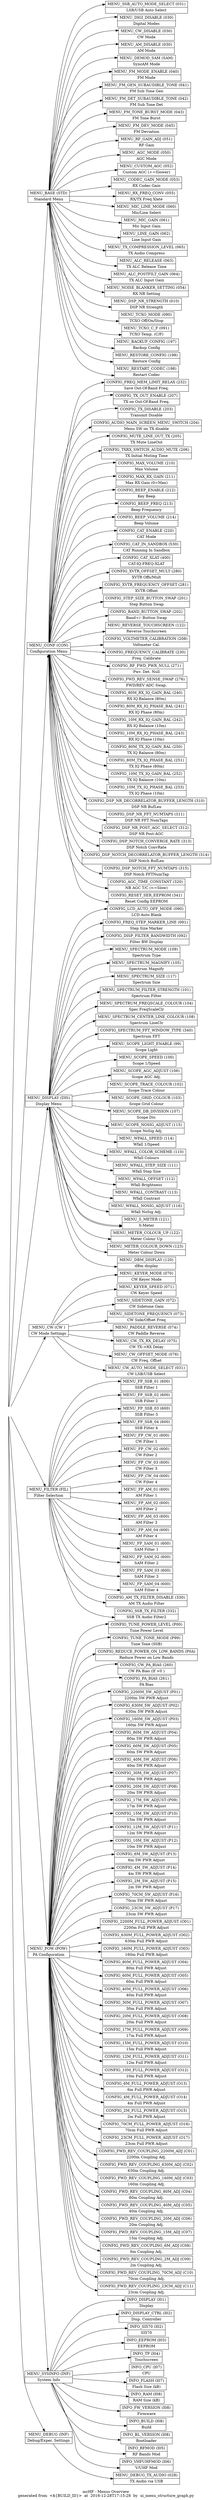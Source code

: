 
    #  
    #  WARNING: generated data!  DO NOT EDIT MANUALLY ! ! !
    #  
    #  generated from  <${BUILD_ID}>  at  2016-12-28T17:15:28  by  ui_menu_structure_graph.py
    #  
    #  mcHF SDR TRX - Menu Structure Diagram in DOT-language
    #  
    #  (see <http://www.graphviz.org/content/dot-language> )
    #  
    digraph mcHF_menus {
       
        graph [ fontsize = 14,
                label = "\nmcHF - Menus Overview\ngenerated from  <${BUILD_ID}>  at  2016-12-28T17:15:28  by  ui_menu_structure_graph.py",
              ];
       
        rankdir=LR
        nodesep=.05
       
    

    #  -  -  -  -


    "MENU_TOP" [
        shape = none
        image = "mcHF-logo.png"
        label = ""
        ];


        "MENU_BASE" [
             label = "MENU_BASE (STD) | Standard Menu"
             shape = record
             ];
        
        "MENU_CONF" [
             label = "MENU_CONF (CON) | Configuration Menu"
             shape = record
             ];
        
        "MENU_DISPLAY" [
             label = "MENU_DISPLAY (DIS) | Display Menu"
             shape = record
             ];
        
        "MENU_CW" [
             label = "MENU_CW (CW ) | CW Mode Settings"
             shape = record
             ];
        
        "MENU_FILTER" [
             label = "MENU_FILTER (FIL) | Filter Selection"
             shape = record
             ];
        
        "MENU_POW" [
             label = "MENU_POW (POW) | PA Configuration"
             shape = record
             ];
        
        "MENU_SYSINFO" [
             label = "MENU_SYSINFO (INF) | System Info"
             shape = record
             ];
        
        "MENU_DEBUG" [
             label = "MENU_DEBUG (INF) | Debug/Exper. Settings"
             shape = record
             ];
        
        "MENU_SSB_AUTO_MODE_SELECT" [
             label = "MENU_SSB_AUTO_MODE_SELECT (031) | LSB/USB Auto Select"
             shape = record
             ];
        
        "MENU_DIGI_DISABLE" [
             label = "MENU_DIGI_DISABLE (030) | Digital Modes"
             shape = record
             ];
        
        "MENU_CW_DISABLE" [
             label = "MENU_CW_DISABLE (030) | CW Mode"
             shape = record
             ];
        
        "MENU_AM_DISABLE" [
             label = "MENU_AM_DISABLE (030) | AM Mode"
             shape = record
             ];
        
        "MENU_DEMOD_SAM" [
             label = "MENU_DEMOD_SAM (SAM) | SyncAM Mode"
             shape = record
             ];
        
        "MENU_FM_MODE_ENABLE" [
             label = "MENU_FM_MODE_ENABLE (040) | FM Mode"
             shape = record
             ];
        
        "MENU_FM_GEN_SUBAUDIBLE_TONE" [
             label = "MENU_FM_GEN_SUBAUDIBLE_TONE (041) | FM Sub Tone Gen"
             shape = record
             ];
        
        "MENU_FM_DET_SUBAUDIBLE_TONE" [
             label = "MENU_FM_DET_SUBAUDIBLE_TONE (042) | FM Sub Tone Det"
             shape = record
             ];
        
        "MENU_FM_TONE_BURST_MODE" [
             label = "MENU_FM_TONE_BURST_MODE (043) | FM Tone Burst"
             shape = record
             ];
        
        "MENU_FM_DEV_MODE" [
             label = "MENU_FM_DEV_MODE (045) | FM Deviation"
             shape = record
             ];
        
        "MENU_RF_GAIN_ADJ" [
             label = "MENU_RF_GAIN_ADJ (051) | RF Gain"
             shape = record
             ];
        
        "MENU_AGC_MODE" [
             label = "MENU_AGC_MODE (050) | AGC Mode"
             shape = record
             ];
        
        "MENU_CUSTOM_AGC" [
             label = "MENU_CUSTOM_AGC (052) | Custom AGC (+=Slower)"
             shape = record
             ];
        
        "MENU_CODEC_GAIN_MODE" [
             label = "MENU_CODEC_GAIN_MODE (053) | RX Codec Gain"
             shape = record
             ];
        
        "MENU_RX_FREQ_CONV" [
             label = "MENU_RX_FREQ_CONV (055) | RX/TX Freq Xlate"
             shape = record
             ];
        
        "MENU_MIC_LINE_MODE" [
             label = "MENU_MIC_LINE_MODE (060) | Mic/Line Select"
             shape = record
             ];
        
        "MENU_MIC_GAIN" [
             label = "MENU_MIC_GAIN (061) | Mic Input Gain"
             shape = record
             ];
        
        "MENU_LINE_GAIN" [
             label = "MENU_LINE_GAIN (062) | Line Input Gain"
             shape = record
             ];
        
        "MENU_TX_COMPRESSION_LEVEL" [
             label = "MENU_TX_COMPRESSION_LEVEL (065) | TX Audio Compress"
             shape = record
             ];
        
        "MENU_ALC_RELEASE" [
             label = "MENU_ALC_RELEASE (063) | TX ALC Release Time"
             shape = record
             ];
        
        "MENU_ALC_POSTFILT_GAIN" [
             label = "MENU_ALC_POSTFILT_GAIN (064) | TX ALC Input Gain"
             shape = record
             ];
        
        "MENU_NOISE_BLANKER_SETTING" [
             label = "MENU_NOISE_BLANKER_SETTING (054) | RX NB Setting"
             shape = record
             ];
        
        "MENU_DSP_NR_STRENGTH" [
             label = "MENU_DSP_NR_STRENGTH (010) | DSP NR Strength"
             shape = record
             ];
        
        "MENU_TCXO_MODE" [
             label = "MENU_TCXO_MODE (090) | TCXO Off/On/Stop"
             shape = record
             ];
        
        "MENU_TCXO_C_F" [
             label = "MENU_TCXO_C_F (091) | TCXO Temp. (C/F)"
             shape = record
             ];
        
        "MENU_BACKUP_CONFIG" [
             label = "MENU_BACKUP_CONFIG (197) | Backup Config"
             shape = record
             ];
        
        "MENU_RESTORE_CONFIG" [
             label = "MENU_RESTORE_CONFIG (198) | Restore Config"
             shape = record
             ];
        
        "MENU_RESTART_CODEC" [
             label = "MENU_RESTART_CODEC (198) | Restart Codec"
             shape = record
             ];
        
        "CONFIG_LCD_AUTO_OFF_MODE" [
             label = "CONFIG_LCD_AUTO_OFF_MODE (090) | LCD Auto Blank"
             shape = record
             ];
        
        "CONFIG_FREQ_STEP_MARKER_LINE" [
             label = "CONFIG_FREQ_STEP_MARKER_LINE (091) | Step Size Marker"
             shape = record
             ];
        
        "CONFIG_DISP_FILTER_BANDWIDTH" [
             label = "CONFIG_DISP_FILTER_BANDWIDTH (092) | Filter BW Display"
             shape = record
             ];
        
        "MENU_SPECTRUM_MODE" [
             label = "MENU_SPECTRUM_MODE (109) | Spectrum Type"
             shape = record
             ];
        
        "MENU_SPECTRUM_MAGNIFY" [
             label = "MENU_SPECTRUM_MAGNIFY (105) | Spectrum Magnify"
             shape = record
             ];
        
        "MENU_SPECTRUM_SIZE" [
             label = "MENU_SPECTRUM_SIZE (117) | Spectrum Size"
             shape = record
             ];
        
        "MENU_SPECTRUM_FILTER_STRENGTH" [
             label = "MENU_SPECTRUM_FILTER_STRENGTH (101) | Spectrum Filter"
             shape = record
             ];
        
        "MENU_SPECTRUM_FREQSCALE_COLOUR" [
             label = "MENU_SPECTRUM_FREQSCALE_COLOUR (104) | Spec FreqScaleClr"
             shape = record
             ];
        
        "MENU_SPECTRUM_CENTER_LINE_COLOUR" [
             label = "MENU_SPECTRUM_CENTER_LINE_COLOUR (108) | Spectrum LineClr"
             shape = record
             ];
        
        "CONFIG_SPECTRUM_FFT_WINDOW_TYPE" [
             label = "CONFIG_SPECTRUM_FFT_WINDOW_TYPE (340) | Spectrum FFT"
             shape = record
             ];
        
        "MENU_SCOPE_LIGHT_ENABLE" [
             label = "MENU_SCOPE_LIGHT_ENABLE (99) | Scope Light"
             shape = record
             ];
        
        "MENU_SCOPE_SPEED" [
             label = "MENU_SCOPE_SPEED (100) | Scope 1/Speed"
             shape = record
             ];
        
        "MENU_SCOPE_AGC_ADJUST" [
             label = "MENU_SCOPE_AGC_ADJUST (106) | Scope AGC Adj."
             shape = record
             ];
        
        "MENU_SCOPE_TRACE_COLOUR" [
             label = "MENU_SCOPE_TRACE_COLOUR (102) | Scope Trace Colour"
             shape = record
             ];
        
        "MENU_SCOPE_GRID_COLOUR" [
             label = "MENU_SCOPE_GRID_COLOUR (103) | Scope Grid Colour"
             shape = record
             ];
        
        "MENU_SCOPE_DB_DIVISION" [
             label = "MENU_SCOPE_DB_DIVISION (107) | Scope Div."
             shape = record
             ];
        
        "MENU_SCOPE_NOSIG_ADJUST" [
             label = "MENU_SCOPE_NOSIG_ADJUST (115) | Scope NoSig Adj."
             shape = record
             ];
        
        "MENU_WFALL_SPEED" [
             label = "MENU_WFALL_SPEED (114) | Wfall 1/Speed"
             shape = record
             ];
        
        "MENU_WFALL_COLOR_SCHEME" [
             label = "MENU_WFALL_COLOR_SCHEME (110) | Wfall Colours"
             shape = record
             ];
        
        "MENU_WFALL_STEP_SIZE" [
             label = "MENU_WFALL_STEP_SIZE (111) | Wfall Step Size"
             shape = record
             ];
        
        "MENU_WFALL_OFFSET" [
             label = "MENU_WFALL_OFFSET (112) | Wfall Brightness"
             shape = record
             ];
        
        "MENU_WFALL_CONTRAST" [
             label = "MENU_WFALL_CONTRAST (113) | Wfall Contrast"
             shape = record
             ];
        
        "MENU_WFALL_NOSIG_ADJUST" [
             label = "MENU_WFALL_NOSIG_ADJUST (116) | Wfall NoSig Adj."
             shape = record
             ];
        
        "MENU_S_METER" [
             label = "MENU_S_METER (121) | S-Meter"
             shape = record
             ];
        
        "MENU_METER_COLOUR_UP" [
             label = "MENU_METER_COLOUR_UP (122) | Meter Colour Up"
             shape = record
             ];
        
        "MENU_METER_COLOUR_DOWN" [
             label = "MENU_METER_COLOUR_DOWN (123) | Meter Colour Down"
             shape = record
             ];
        
        "MENU_DBM_DISPLAY" [
             label = "MENU_DBM_DISPLAY (120) | dBm display"
             shape = record
             ];
        
        "MENU_S_METER" [
             label = "MENU_S_METER (121) | S-Meter"
             shape = record
             ];
        
        "MENU_KEYER_MODE" [
             label = "MENU_KEYER_MODE (070) | CW Keyer Mode"
             shape = record
             ];
        
        "MENU_KEYER_SPEED" [
             label = "MENU_KEYER_SPEED (071) | CW Keyer Speed"
             shape = record
             ];
        
        "MENU_SIDETONE_GAIN" [
             label = "MENU_SIDETONE_GAIN (072) | CW Sidetone Gain"
             shape = record
             ];
        
        "MENU_SIDETONE_FREQUENCY" [
             label = "MENU_SIDETONE_FREQUENCY (073) | CW Side/Offset Freq"
             shape = record
             ];
        
        "MENU_PADDLE_REVERSE" [
             label = "MENU_PADDLE_REVERSE (074) | CW Paddle Reverse"
             shape = record
             ];
        
        "MENU_CW_TX_RX_DELAY" [
             label = "MENU_CW_TX_RX_DELAY (075) | CW TX-\>RX Delay"
             shape = record
             ];
        
        "MENU_CW_OFFSET_MODE" [
             label = "MENU_CW_OFFSET_MODE (076) | CW Freq. Offset"
             shape = record
             ];
        
        "MENU_CW_AUTO_MODE_SELECT" [
             label = "MENU_CW_AUTO_MODE_SELECT (031) | CW LSB/USB Select"
             shape = record
             ];
        
        "CONFIG_FREQ_MEM_LIMIT_RELAX" [
             label = "CONFIG_FREQ_MEM_LIMIT_RELAX (232) | Save Out-Of-Band Freq."
             shape = record
             ];
        
        "CONFIG_TX_OUT_ENABLE" [
             label = "CONFIG_TX_OUT_ENABLE (207) | TX on Out-Of-Band Freq."
             shape = record
             ];
        
        "CONFIG_TX_DISABLE" [
             label = "CONFIG_TX_DISABLE (203) | Transmit Disable"
             shape = record
             ];
        
        "CONFIG_AUDIO_MAIN_SCREEN_MENU_SWITCH" [
             label = "CONFIG_AUDIO_MAIN_SCREEN_MENU_SWITCH (204) | Menu SW on TX disable"
             shape = record
             ];
        
        "CONFIG_MUTE_LINE_OUT_TX" [
             label = "CONFIG_MUTE_LINE_OUT_TX (205) | TX Mute LineOut"
             shape = record
             ];
        
        "CONFIG_TXRX_SWITCH_AUDIO_MUTE" [
             label = "CONFIG_TXRX_SWITCH_AUDIO_MUTE (206) | TX Initial Muting Time"
             shape = record
             ];
        
        "CONFIG_MAX_VOLUME" [
             label = "CONFIG_MAX_VOLUME (210) | Max Volume"
             shape = record
             ];
        
        "CONFIG_MAX_RX_GAIN" [
             label = "CONFIG_MAX_RX_GAIN (211) | Max RX Gain (0=Max)"
             shape = record
             ];
        
        "CONFIG_BEEP_ENABLE" [
             label = "CONFIG_BEEP_ENABLE (212) | Key Beep"
             shape = record
             ];
        
        "CONFIG_BEEP_FREQ" [
             label = "CONFIG_BEEP_FREQ (213) | Beep Frequency"
             shape = record
             ];
        
        "CONFIG_BEEP_VOLUME" [
             label = "CONFIG_BEEP_VOLUME (214) | Beep Volume"
             shape = record
             ];
        
        "CONFIG_CAT_ENABLE" [
             label = "CONFIG_CAT_ENABLE (220) | CAT Mode"
             shape = record
             ];
        
        "CONFIG_CAT_IN_SANDBOX" [
             label = "CONFIG_CAT_IN_SANDBOX (530) | CAT Running In Sandbox"
             shape = record
             ];
        
        "CONFIG_CAT_XLAT" [
             label = "CONFIG_CAT_XLAT (400) | CAT-IQ-FREQ-XLAT"
             shape = record
             ];
        
        "CONFIG_XVTR_OFFSET_MULT" [
             label = "CONFIG_XVTR_OFFSET_MULT (280) | XVTR Offs/Mult"
             shape = record
             ];
        
        "CONFIG_XVTR_FREQUENCY_OFFSET" [
             label = "CONFIG_XVTR_FREQUENCY_OFFSET (281) | XVTR Offset"
             shape = record
             ];
        
        "CONFIG_STEP_SIZE_BUTTON_SWAP" [
             label = "CONFIG_STEP_SIZE_BUTTON_SWAP (201) | Step Button Swap"
             shape = record
             ];
        
        "CONFIG_BAND_BUTTON_SWAP" [
             label = "CONFIG_BAND_BUTTON_SWAP (202) | Band+/- Button Swap"
             shape = record
             ];
        
        "MENU_REVERSE_TOUCHSCREEN" [
             label = "MENU_REVERSE_TOUCHSCREEN (122) | Reverse Touchscreen"
             shape = record
             ];
        
        "CONFIG_VOLTMETER_CALIBRATION" [
             label = "CONFIG_VOLTMETER_CALIBRATION (208) | Voltmeter Cal."
             shape = record
             ];
        
        "CONFIG_FREQUENCY_CALIBRATE" [
             label = "CONFIG_FREQUENCY_CALIBRATE (230) | Freq. Calibrate"
             shape = record
             ];
        
        "CONFIG_RF_FWD_PWR_NULL" [
             label = "CONFIG_RF_FWD_PWR_NULL (271) | Pwr. Det. Null"
             shape = record
             ];
        
        "CONFIG_FWD_REV_SENSE_SWAP" [
             label = "CONFIG_FWD_REV_SENSE_SWAP (276) | FWD/REV ADC Swap."
             shape = record
             ];
        
        "CONFIG_80M_RX_IQ_GAIN_BAL" [
             label = "CONFIG_80M_RX_IQ_GAIN_BAL (240) | RX IQ Balance (80m)"
             shape = record
             ];
        
        "CONFIG_80M_RX_IQ_PHASE_BAL" [
             label = "CONFIG_80M_RX_IQ_PHASE_BAL (241) | RX IQ Phase   (80m)"
             shape = record
             ];
        
        "CONFIG_10M_RX_IQ_GAIN_BAL" [
             label = "CONFIG_10M_RX_IQ_GAIN_BAL (242) | RX IQ Balance (10m)"
             shape = record
             ];
        
        "CONFIG_10M_RX_IQ_PHASE_BAL" [
             label = "CONFIG_10M_RX_IQ_PHASE_BAL (243) | RX IQ Phase   (10m)"
             shape = record
             ];
        
        "CONFIG_80M_TX_IQ_GAIN_BAL" [
             label = "CONFIG_80M_TX_IQ_GAIN_BAL (250) | TX IQ Balance (80m)"
             shape = record
             ];
        
        "CONFIG_80M_TX_IQ_PHASE_BAL" [
             label = "CONFIG_80M_TX_IQ_PHASE_BAL (251) | TX IQ Phase   (80m)"
             shape = record
             ];
        
        "CONFIG_10M_TX_IQ_GAIN_BAL" [
             label = "CONFIG_10M_TX_IQ_GAIN_BAL (252) | TX IQ Balance (10m)"
             shape = record
             ];
        
        "CONFIG_10M_TX_IQ_PHASE_BAL" [
             label = "CONFIG_10M_TX_IQ_PHASE_BAL (253) | TX IQ Phase   (10m)"
             shape = record
             ];
        
        "CONFIG_DSP_NR_DECORRELATOR_BUFFER_LENGTH" [
             label = "CONFIG_DSP_NR_DECORRELATOR_BUFFER_LENGTH (310) | DSP NR BufLen"
             shape = record
             ];
        
        "CONFIG_DSP_NR_FFT_NUMTAPS" [
             label = "CONFIG_DSP_NR_FFT_NUMTAPS (311) | DSP NR FFT NumTaps"
             shape = record
             ];
        
        "CONFIG_DSP_NR_POST_AGC_SELECT" [
             label = "CONFIG_DSP_NR_POST_AGC_SELECT (312) | DSP NR Post-AGC"
             shape = record
             ];
        
        "CONFIG_DSP_NOTCH_CONVERGE_RATE" [
             label = "CONFIG_DSP_NOTCH_CONVERGE_RATE (313) | DSP Notch ConvRate"
             shape = record
             ];
        
        "CONFIG_DSP_NOTCH_DECORRELATOR_BUFFER_LENGTH" [
             label = "CONFIG_DSP_NOTCH_DECORRELATOR_BUFFER_LENGTH (314) | DSP Notch BufLen"
             shape = record
             ];
        
        "CONFIG_DSP_NOTCH_FFT_NUMTAPS" [
             label = "CONFIG_DSP_NOTCH_FFT_NUMTAPS (315) | DSP Notch FFTNumTap"
             shape = record
             ];
        
        "CONFIG_AGC_TIME_CONSTANT" [
             label = "CONFIG_AGC_TIME_CONSTANT (320) | NB AGC T/C (\<=Slow)"
             shape = record
             ];
        
        "CONFIG_RESET_SER_EEPROM" [
             label = "CONFIG_RESET_SER_EEPROM (341) | Reset Config EEPROM"
             shape = record
             ];
        
        "CONFIG_TUNE_POWER_LEVEL" [
             label = "CONFIG_TUNE_POWER_LEVEL (P00) | Tune Power Level"
             shape = record
             ];
        
        "CONFIG_TUNE_TONE_MODE" [
             label = "CONFIG_TUNE_TONE_MODE (P99) | Tune Tone (SSB)"
             shape = record
             ];
        
        "CONFIG_REDUCE_POWER_ON_LOW_BANDS" [
             label = "CONFIG_REDUCE_POWER_ON_LOW_BANDS (P0A) | Reduce Power on Low Bands"
             shape = record
             ];
        
        "CONFIG_CW_PA_BIAS" [
             label = "CONFIG_CW_PA_BIAS (260) | CW PA Bias (If \>0 )"
             shape = record
             ];
        
        "CONFIG_PA_BIAS" [
             label = "CONFIG_PA_BIAS (261) | PA Bias"
             shape = record
             ];
        
        "CONFIG_2200M_5W_ADJUST" [
             label = "CONFIG_2200M_5W_ADJUST (P01) | 2200m 5W PWR Adjust"
             shape = record
             ];
        
        "CONFIG_630M_5W_ADJUST" [
             label = "CONFIG_630M_5W_ADJUST (P02) | 630m  5W PWR Adjust"
             shape = record
             ];
        
        "CONFIG_160M_5W_ADJUST" [
             label = "CONFIG_160M_5W_ADJUST (P03) | 160m  5W PWR Adjust"
             shape = record
             ];
        
        "CONFIG_80M_5W_ADJUST" [
             label = "CONFIG_80M_5W_ADJUST (P04) | 80m   5W PWR Adjust"
             shape = record
             ];
        
        "CONFIG_60M_5W_ADJUST" [
             label = "CONFIG_60M_5W_ADJUST (P05) | 60m   5W PWR Adjust"
             shape = record
             ];
        
        "CONFIG_40M_5W_ADJUST" [
             label = "CONFIG_40M_5W_ADJUST (P06) | 40m   5W PWR Adjust"
             shape = record
             ];
        
        "CONFIG_30M_5W_ADJUST" [
             label = "CONFIG_30M_5W_ADJUST (P07) | 30m   5W PWR Adjust"
             shape = record
             ];
        
        "CONFIG_20M_5W_ADJUST" [
             label = "CONFIG_20M_5W_ADJUST (P08) | 20m   5W PWR Adjust"
             shape = record
             ];
        
        "CONFIG_17M_5W_ADJUST" [
             label = "CONFIG_17M_5W_ADJUST (P09) | 17m   5W PWR Adjust"
             shape = record
             ];
        
        "CONFIG_15M_5W_ADJUST" [
             label = "CONFIG_15M_5W_ADJUST (P10) | 15m   5W PWR Adjust"
             shape = record
             ];
        
        "CONFIG_12M_5W_ADJUST" [
             label = "CONFIG_12M_5W_ADJUST (P11) | 12m   5W PWR Adjust"
             shape = record
             ];
        
        "CONFIG_10M_5W_ADJUST" [
             label = "CONFIG_10M_5W_ADJUST (P12) | 10m   5W PWR Adjust"
             shape = record
             ];
        
        "CONFIG_6M_5W_ADJUST" [
             label = "CONFIG_6M_5W_ADJUST (P13) | 6m    5W PWR Adjust"
             shape = record
             ];
        
        "CONFIG_4M_5W_ADJUST" [
             label = "CONFIG_4M_5W_ADJUST (P14) | 4m    5W PWR Adjust"
             shape = record
             ];
        
        "CONFIG_2M_5W_ADJUST" [
             label = "CONFIG_2M_5W_ADJUST (P15) | 2m    5W PWR Adjust"
             shape = record
             ];
        
        "CONFIG_70CM_5W_ADJUST" [
             label = "CONFIG_70CM_5W_ADJUST (P16) | 70cm  5W PWR Adjust"
             shape = record
             ];
        
        "CONFIG_23CM_5W_ADJUST" [
             label = "CONFIG_23CM_5W_ADJUST (P17) | 23cm  5W PWR Adjust"
             shape = record
             ];
        
        "CONFIG_2200M_FULL_POWER_ADJUST" [
             label = "CONFIG_2200M_FULL_POWER_ADJUST (O01) | 2200m Full PWR Adjust"
             shape = record
             ];
        
        "CONFIG_630M_FULL_POWER_ADJUST" [
             label = "CONFIG_630M_FULL_POWER_ADJUST (O02) | 630m  Full PWR Adjust"
             shape = record
             ];
        
        "CONFIG_160M_FULL_POWER_ADJUST" [
             label = "CONFIG_160M_FULL_POWER_ADJUST (O03) | 160m  Full PWR Adjust"
             shape = record
             ];
        
        "CONFIG_80M_FULL_POWER_ADJUST" [
             label = "CONFIG_80M_FULL_POWER_ADJUST (O04) | 80m   Full PWR Adjust"
             shape = record
             ];
        
        "CONFIG_60M_FULL_POWER_ADJUST" [
             label = "CONFIG_60M_FULL_POWER_ADJUST (O05) | 60m   Full PWR Adjust"
             shape = record
             ];
        
        "CONFIG_40M_FULL_POWER_ADJUST" [
             label = "CONFIG_40M_FULL_POWER_ADJUST (O06) | 40m   Full PWR Adjust"
             shape = record
             ];
        
        "CONFIG_30M_FULL_POWER_ADJUST" [
             label = "CONFIG_30M_FULL_POWER_ADJUST (O07) | 30m   Full PWR Adjust"
             shape = record
             ];
        
        "CONFIG_20M_FULL_POWER_ADJUST" [
             label = "CONFIG_20M_FULL_POWER_ADJUST (O08) | 20m   Full PWR Adjust"
             shape = record
             ];
        
        "CONFIG_17M_FULL_POWER_ADJUST" [
             label = "CONFIG_17M_FULL_POWER_ADJUST (O09) | 17m   Full PWR Adjust"
             shape = record
             ];
        
        "CONFIG_15M_FULL_POWER_ADJUST" [
             label = "CONFIG_15M_FULL_POWER_ADJUST (O10) | 15m   Full PWR Adjust"
             shape = record
             ];
        
        "CONFIG_12M_FULL_POWER_ADJUST" [
             label = "CONFIG_12M_FULL_POWER_ADJUST (O11) | 12m   Full PWR Adjust"
             shape = record
             ];
        
        "CONFIG_10M_FULL_POWER_ADJUST" [
             label = "CONFIG_10M_FULL_POWER_ADJUST (O12) | 10m   Full PWR Adjust"
             shape = record
             ];
        
        "CONFIG_6M_FULL_POWER_ADJUST" [
             label = "CONFIG_6M_FULL_POWER_ADJUST (O13) | 6m    Full PWR Adjust"
             shape = record
             ];
        
        "CONFIG_4M_FULL_POWER_ADJUST" [
             label = "CONFIG_4M_FULL_POWER_ADJUST (O14) | 4m    Full PWR Adjust"
             shape = record
             ];
        
        "CONFIG_2M_FULL_POWER_ADJUST" [
             label = "CONFIG_2M_FULL_POWER_ADJUST (O15) | 2m    Full PWR Adjust"
             shape = record
             ];
        
        "CONFIG_70CM_FULL_POWER_ADJUST" [
             label = "CONFIG_70CM_FULL_POWER_ADJUST (O16) | 70cm  Full PWR Adjust"
             shape = record
             ];
        
        "CONFIG_23CM_FULL_POWER_ADJUST" [
             label = "CONFIG_23CM_FULL_POWER_ADJUST (O17) | 23cm  Full PWR Adjust"
             shape = record
             ];
        
        "CONFIG_FWD_REV_COUPLING_2200M_ADJ" [
             label = "CONFIG_FWD_REV_COUPLING_2200M_ADJ (C01) | 2200m Coupling Adj."
             shape = record
             ];
        
        "CONFIG_FWD_REV_COUPLING_630M_ADJ" [
             label = "CONFIG_FWD_REV_COUPLING_630M_ADJ (C02) | 630m Coupling Adj."
             shape = record
             ];
        
        "CONFIG_FWD_REV_COUPLING_160M_ADJ" [
             label = "CONFIG_FWD_REV_COUPLING_160M_ADJ (C03) | 160m Coupling Adj."
             shape = record
             ];
        
        "CONFIG_FWD_REV_COUPLING_80M_ADJ" [
             label = "CONFIG_FWD_REV_COUPLING_80M_ADJ (C04) | 80m  Coupling Adj."
             shape = record
             ];
        
        "CONFIG_FWD_REV_COUPLING_40M_ADJ" [
             label = "CONFIG_FWD_REV_COUPLING_40M_ADJ (C05) | 40m  Coupling Adj."
             shape = record
             ];
        
        "CONFIG_FWD_REV_COUPLING_20M_ADJ" [
             label = "CONFIG_FWD_REV_COUPLING_20M_ADJ (C06) | 20m  Coupling Adj."
             shape = record
             ];
        
        "CONFIG_FWD_REV_COUPLING_15M_ADJ" [
             label = "CONFIG_FWD_REV_COUPLING_15M_ADJ (C07) | 15m  Coupling Adj."
             shape = record
             ];
        
        "CONFIG_FWD_REV_COUPLING_6M_ADJ" [
             label = "CONFIG_FWD_REV_COUPLING_6M_ADJ (C08) | 6m   Coupling Adj."
             shape = record
             ];
        
        "CONFIG_FWD_REV_COUPLING_2M_ADJ" [
             label = "CONFIG_FWD_REV_COUPLING_2M_ADJ (C09) | 2m   Coupling Adj."
             shape = record
             ];
        
        "CONFIG_FWD_REV_COUPLING_70CM_ADJ" [
             label = "CONFIG_FWD_REV_COUPLING_70CM_ADJ (C10) | 70cm Coupling Adj."
             shape = record
             ];
        
        "CONFIG_FWD_REV_COUPLING_23CM_ADJ" [
             label = "CONFIG_FWD_REV_COUPLING_23CM_ADJ (C11) | 23cm Coupling Adj."
             shape = record
             ];
        
        "MENU_FP_SSB_01" [
             label = "MENU_FP_SSB_01 (600) | SSB Filter 1"
             shape = record
             ];
        
        "MENU_FP_SSB_02" [
             label = "MENU_FP_SSB_02 (600) | SSB Filter 2"
             shape = record
             ];
        
        "MENU_FP_SSB_03" [
             label = "MENU_FP_SSB_03 (600) | SSB Filter 3"
             shape = record
             ];
        
        "MENU_FP_SSB_04" [
             label = "MENU_FP_SSB_04 (600) | SSB Filter 4"
             shape = record
             ];
        
        "MENU_FP_CW_01" [
             label = "MENU_FP_CW_01 (600) | CW Filter 1"
             shape = record
             ];
        
        "MENU_FP_CW_02" [
             label = "MENU_FP_CW_02 (600) | CW Filter 2"
             shape = record
             ];
        
        "MENU_FP_CW_03" [
             label = "MENU_FP_CW_03 (600) | CW Filter 3"
             shape = record
             ];
        
        "MENU_FP_CW_04" [
             label = "MENU_FP_CW_04 (600) | CW Filter 4"
             shape = record
             ];
        
        "MENU_FP_AM_01" [
             label = "MENU_FP_AM_01 (600) | AM Filter 1"
             shape = record
             ];
        
        "MENU_FP_AM_02" [
             label = "MENU_FP_AM_02 (600) | AM Filter 2"
             shape = record
             ];
        
        "MENU_FP_AM_03" [
             label = "MENU_FP_AM_03 (600) | AM Filter 3"
             shape = record
             ];
        
        "MENU_FP_AM_04" [
             label = "MENU_FP_AM_04 (600) | AM Filter 4"
             shape = record
             ];
        
        "MENU_FP_SAM_01" [
             label = "MENU_FP_SAM_01 (600) | SAM Filter 1"
             shape = record
             ];
        
        "MENU_FP_SAM_02" [
             label = "MENU_FP_SAM_02 (600) | SAM Filter 2"
             shape = record
             ];
        
        "MENU_FP_SAM_03" [
             label = "MENU_FP_SAM_03 (600) | SAM Filter 3"
             shape = record
             ];
        
        "MENU_FP_SAM_04" [
             label = "MENU_FP_SAM_04 (600) | SAM Filter 4"
             shape = record
             ];
        
        "CONFIG_AM_TX_FILTER_DISABLE" [
             label = "CONFIG_AM_TX_FILTER_DISABLE (330) | AM  TX Audio Filter"
             shape = record
             ];
        
        "CONFIG_SSB_TX_FILTER" [
             label = "CONFIG_SSB_TX_FILTER (332) | SSB TX Audio Filter2"
             shape = record
             ];
        
        "INFO_DISPLAY" [
             label = "INFO_DISPLAY (I01) | Display"
             shape = record
             ];
        
        "INFO_DISPLAY_CTRL" [
             label = "INFO_DISPLAY_CTRL (I02) | Disp. Controller"
             shape = record
             ];
        
        "INFO_SI570" [
             label = "INFO_SI570 (I02) | SI570"
             shape = record
             ];
        
        "INFO_EEPROM" [
             label = "INFO_EEPROM (I03) | EEPROM"
             shape = record
             ];
        
        "INFO_TP" [
             label = "INFO_TP (I04) | Touchscreen"
             shape = record
             ];
        
        "INFO_CPU" [
             label = "INFO_CPU (I07) | CPU"
             shape = record
             ];
        
        "INFO_FLASH" [
             label = "INFO_FLASH (I07) | Flash Size (kB)"
             shape = record
             ];
        
        "INFO_RAM" [
             label = "INFO_RAM (I08) | RAM Size (kB)"
             shape = record
             ];
        
        "INFO_FW_VERSION" [
             label = "INFO_FW_VERSION (I08) | Firmware"
             shape = record
             ];
        
        "INFO_BUILD" [
             label = "INFO_BUILD (I08) | Build"
             shape = record
             ];
        
        "INFO_BL_VERSION" [
             label = "INFO_BL_VERSION (I08) | Bootloader"
             shape = record
             ];
        
        "INFO_RFMOD" [
             label = "INFO_RFMOD (I05) | RF Bands Mod"
             shape = record
             ];
        
        "INFO_VHFUHFMOD" [
             label = "INFO_VHFUHFMOD (I06) | V/UHF Mod"
             shape = record
             ];
        
        "MENU_DEBUG_TX_AUDIO" [
             label = "MENU_DEBUG_TX_AUDIO (028) | TX Audio via USB"
             shape = record
             ];
        

    #  -  -  -  -


    subgraph "MENU_CONF" {
            label = "MENU_CONF beef.0f.dead.e5e1"
    
            MENU_CONF -> CONFIG_FREQ_MEM_LIMIT_RELAX
            MENU_CONF -> CONFIG_TX_OUT_ENABLE
            MENU_CONF -> CONFIG_TX_DISABLE
            MENU_CONF -> CONFIG_AUDIO_MAIN_SCREEN_MENU_SWITCH
            MENU_CONF -> CONFIG_MUTE_LINE_OUT_TX
            MENU_CONF -> CONFIG_TXRX_SWITCH_AUDIO_MUTE
            MENU_CONF -> CONFIG_MAX_VOLUME
            MENU_CONF -> CONFIG_MAX_RX_GAIN
            MENU_CONF -> CONFIG_BEEP_ENABLE
            MENU_CONF -> CONFIG_BEEP_FREQ
            MENU_CONF -> CONFIG_BEEP_VOLUME
            MENU_CONF -> CONFIG_CAT_ENABLE
            MENU_CONF -> CONFIG_CAT_IN_SANDBOX
            MENU_CONF -> CONFIG_CAT_XLAT
            MENU_CONF -> CONFIG_XVTR_OFFSET_MULT
            MENU_CONF -> CONFIG_XVTR_FREQUENCY_OFFSET
            MENU_CONF -> CONFIG_STEP_SIZE_BUTTON_SWAP
            MENU_CONF -> CONFIG_BAND_BUTTON_SWAP
            MENU_CONF -> MENU_REVERSE_TOUCHSCREEN
            MENU_CONF -> CONFIG_VOLTMETER_CALIBRATION
            MENU_CONF -> CONFIG_FREQUENCY_CALIBRATE
            MENU_CONF -> CONFIG_RF_FWD_PWR_NULL
            MENU_CONF -> CONFIG_FWD_REV_SENSE_SWAP
            MENU_CONF -> CONFIG_80M_RX_IQ_GAIN_BAL
            MENU_CONF -> CONFIG_80M_RX_IQ_PHASE_BAL
            MENU_CONF -> CONFIG_10M_RX_IQ_GAIN_BAL
            MENU_CONF -> CONFIG_10M_RX_IQ_PHASE_BAL
            MENU_CONF -> CONFIG_80M_TX_IQ_GAIN_BAL
            MENU_CONF -> CONFIG_80M_TX_IQ_PHASE_BAL
            MENU_CONF -> CONFIG_10M_TX_IQ_GAIN_BAL
            MENU_CONF -> CONFIG_10M_TX_IQ_PHASE_BAL
            MENU_CONF -> CONFIG_DSP_NR_DECORRELATOR_BUFFER_LENGTH
            MENU_CONF -> CONFIG_DSP_NR_FFT_NUMTAPS
            MENU_CONF -> CONFIG_DSP_NR_POST_AGC_SELECT
            MENU_CONF -> CONFIG_DSP_NOTCH_CONVERGE_RATE
            MENU_CONF -> CONFIG_DSP_NOTCH_DECORRELATOR_BUFFER_LENGTH
            MENU_CONF -> CONFIG_DSP_NOTCH_FFT_NUMTAPS
            MENU_CONF -> CONFIG_AGC_TIME_CONSTANT
            MENU_CONF -> CONFIG_RESET_SER_EEPROM

    }  ## END subgraph MENU_DEBUG
    

    subgraph "MENU_FILTER" {
            label = "MENU_FILTER beef.0f.dead.e5e1"
    
            MENU_FILTER -> MENU_FP_SSB_01
            MENU_FILTER -> MENU_FP_SSB_02
            MENU_FILTER -> MENU_FP_SSB_03
            MENU_FILTER -> MENU_FP_SSB_04
            MENU_FILTER -> MENU_FP_CW_01
            MENU_FILTER -> MENU_FP_CW_02
            MENU_FILTER -> MENU_FP_CW_03
            MENU_FILTER -> MENU_FP_CW_04
            MENU_FILTER -> MENU_FP_AM_01
            MENU_FILTER -> MENU_FP_AM_02
            MENU_FILTER -> MENU_FP_AM_03
            MENU_FILTER -> MENU_FP_AM_04
            MENU_FILTER -> MENU_FP_SAM_01
            MENU_FILTER -> MENU_FP_SAM_02
            MENU_FILTER -> MENU_FP_SAM_03
            MENU_FILTER -> MENU_FP_SAM_04
            MENU_FILTER -> CONFIG_AM_TX_FILTER_DISABLE
            MENU_FILTER -> CONFIG_SSB_TX_FILTER

    }  ## END subgraph MENU_DEBUG
    

    subgraph "MENU_BASE" {
            label = "MENU_BASE beef.0f.dead.e5e1"
    
            MENU_BASE -> MENU_SSB_AUTO_MODE_SELECT
            MENU_BASE -> MENU_DIGI_DISABLE
            MENU_BASE -> MENU_CW_DISABLE
            MENU_BASE -> MENU_AM_DISABLE
            MENU_BASE -> MENU_DEMOD_SAM
            MENU_BASE -> MENU_FM_MODE_ENABLE
            MENU_BASE -> MENU_FM_GEN_SUBAUDIBLE_TONE
            MENU_BASE -> MENU_FM_DET_SUBAUDIBLE_TONE
            MENU_BASE -> MENU_FM_TONE_BURST_MODE
            MENU_BASE -> MENU_FM_DEV_MODE
            MENU_BASE -> MENU_RF_GAIN_ADJ
            MENU_BASE -> MENU_AGC_MODE
            MENU_BASE -> MENU_CUSTOM_AGC
            MENU_BASE -> MENU_CODEC_GAIN_MODE
            MENU_BASE -> MENU_RX_FREQ_CONV
            MENU_BASE -> MENU_MIC_LINE_MODE
            MENU_BASE -> MENU_MIC_GAIN
            MENU_BASE -> MENU_LINE_GAIN
            MENU_BASE -> MENU_TX_COMPRESSION_LEVEL
            MENU_BASE -> MENU_ALC_RELEASE
            MENU_BASE -> MENU_ALC_POSTFILT_GAIN
            MENU_BASE -> MENU_NOISE_BLANKER_SETTING
            MENU_BASE -> MENU_DSP_NR_STRENGTH
            MENU_BASE -> MENU_TCXO_MODE
            MENU_BASE -> MENU_TCXO_C_F
            MENU_BASE -> MENU_BACKUP_CONFIG
            MENU_BASE -> MENU_RESTORE_CONFIG
            MENU_BASE -> MENU_RESTART_CODEC

    }  ## END subgraph MENU_DEBUG
    

    subgraph "MENU_TOP" {
            label = "MENU_TOP beef.0f.dead.e5e1"
    
            MENU_TOP -> MENU_BASE
            MENU_TOP -> MENU_CONF
            MENU_TOP -> MENU_DISPLAY
            MENU_TOP -> MENU_CW
            MENU_TOP -> MENU_FILTER
            MENU_TOP -> MENU_POW
            MENU_TOP -> MENU_SYSINFO
            MENU_TOP -> MENU_DEBUG

    }  ## END subgraph MENU_DEBUG
    

    subgraph "MENU_POW" {
            label = "MENU_POW beef.0f.dead.e5e1"
    
            MENU_POW -> CONFIG_TUNE_POWER_LEVEL
            MENU_POW -> CONFIG_TUNE_TONE_MODE
            MENU_POW -> CONFIG_REDUCE_POWER_ON_LOW_BANDS
            MENU_POW -> CONFIG_CW_PA_BIAS
            MENU_POW -> CONFIG_PA_BIAS
            MENU_POW -> CONFIG_2200M_5W_ADJUST
            MENU_POW -> CONFIG_630M_5W_ADJUST
            MENU_POW -> CONFIG_160M_5W_ADJUST
            MENU_POW -> CONFIG_80M_5W_ADJUST
            MENU_POW -> CONFIG_60M_5W_ADJUST
            MENU_POW -> CONFIG_40M_5W_ADJUST
            MENU_POW -> CONFIG_30M_5W_ADJUST
            MENU_POW -> CONFIG_20M_5W_ADJUST
            MENU_POW -> CONFIG_17M_5W_ADJUST
            MENU_POW -> CONFIG_15M_5W_ADJUST
            MENU_POW -> CONFIG_12M_5W_ADJUST
            MENU_POW -> CONFIG_10M_5W_ADJUST
            MENU_POW -> CONFIG_6M_5W_ADJUST
            MENU_POW -> CONFIG_4M_5W_ADJUST
            MENU_POW -> CONFIG_2M_5W_ADJUST
            MENU_POW -> CONFIG_70CM_5W_ADJUST
            MENU_POW -> CONFIG_23CM_5W_ADJUST
            MENU_POW -> CONFIG_2200M_FULL_POWER_ADJUST
            MENU_POW -> CONFIG_630M_FULL_POWER_ADJUST
            MENU_POW -> CONFIG_160M_FULL_POWER_ADJUST
            MENU_POW -> CONFIG_80M_FULL_POWER_ADJUST
            MENU_POW -> CONFIG_60M_FULL_POWER_ADJUST
            MENU_POW -> CONFIG_40M_FULL_POWER_ADJUST
            MENU_POW -> CONFIG_30M_FULL_POWER_ADJUST
            MENU_POW -> CONFIG_20M_FULL_POWER_ADJUST
            MENU_POW -> CONFIG_17M_FULL_POWER_ADJUST
            MENU_POW -> CONFIG_15M_FULL_POWER_ADJUST
            MENU_POW -> CONFIG_12M_FULL_POWER_ADJUST
            MENU_POW -> CONFIG_10M_FULL_POWER_ADJUST
            MENU_POW -> CONFIG_6M_FULL_POWER_ADJUST
            MENU_POW -> CONFIG_4M_FULL_POWER_ADJUST
            MENU_POW -> CONFIG_2M_FULL_POWER_ADJUST
            MENU_POW -> CONFIG_70CM_FULL_POWER_ADJUST
            MENU_POW -> CONFIG_23CM_FULL_POWER_ADJUST
            MENU_POW -> CONFIG_FWD_REV_COUPLING_2200M_ADJ
            MENU_POW -> CONFIG_FWD_REV_COUPLING_630M_ADJ
            MENU_POW -> CONFIG_FWD_REV_COUPLING_160M_ADJ
            MENU_POW -> CONFIG_FWD_REV_COUPLING_80M_ADJ
            MENU_POW -> CONFIG_FWD_REV_COUPLING_40M_ADJ
            MENU_POW -> CONFIG_FWD_REV_COUPLING_20M_ADJ
            MENU_POW -> CONFIG_FWD_REV_COUPLING_15M_ADJ
            MENU_POW -> CONFIG_FWD_REV_COUPLING_6M_ADJ
            MENU_POW -> CONFIG_FWD_REV_COUPLING_2M_ADJ
            MENU_POW -> CONFIG_FWD_REV_COUPLING_70CM_ADJ
            MENU_POW -> CONFIG_FWD_REV_COUPLING_23CM_ADJ

    }  ## END subgraph MENU_DEBUG
    

    subgraph "MENU_SYSINFO" {
            label = "MENU_SYSINFO beef.0f.dead.e5e1"
    
            MENU_SYSINFO -> INFO_DISPLAY
            MENU_SYSINFO -> INFO_DISPLAY_CTRL
            MENU_SYSINFO -> INFO_SI570
            MENU_SYSINFO -> INFO_EEPROM
            MENU_SYSINFO -> INFO_TP
            MENU_SYSINFO -> INFO_CPU
            MENU_SYSINFO -> INFO_FLASH
            MENU_SYSINFO -> INFO_RAM
            MENU_SYSINFO -> INFO_FW_VERSION
            MENU_SYSINFO -> INFO_BUILD
            MENU_SYSINFO -> INFO_BL_VERSION
            MENU_SYSINFO -> INFO_RFMOD
            MENU_SYSINFO -> INFO_VHFUHFMOD

    }  ## END subgraph MENU_DEBUG
    

    subgraph "MENU_CW" {
            label = "MENU_CW beef.0f.dead.e5e1"
    
            MENU_CW -> MENU_KEYER_MODE
            MENU_CW -> MENU_KEYER_SPEED
            MENU_CW -> MENU_SIDETONE_GAIN
            MENU_CW -> MENU_SIDETONE_FREQUENCY
            MENU_CW -> MENU_PADDLE_REVERSE
            MENU_CW -> MENU_CW_TX_RX_DELAY
            MENU_CW -> MENU_CW_OFFSET_MODE
            MENU_CW -> MENU_CW_AUTO_MODE_SELECT

    }  ## END subgraph MENU_DEBUG
    

    subgraph "MENU_DEBUG" {
            label = "MENU_DEBUG beef.0f.dead.e5e1"
    
            MENU_DEBUG -> MENU_DEBUG_TX_AUDIO

    }  ## END subgraph MENU_DEBUG
    

    subgraph "MENU_DISPLAY" {
            label = "MENU_DISPLAY beef.0f.dead.e5e1"
    
            MENU_DISPLAY -> CONFIG_LCD_AUTO_OFF_MODE
            MENU_DISPLAY -> CONFIG_FREQ_STEP_MARKER_LINE
            MENU_DISPLAY -> CONFIG_DISP_FILTER_BANDWIDTH
            MENU_DISPLAY -> MENU_SPECTRUM_MODE
            MENU_DISPLAY -> MENU_SPECTRUM_MAGNIFY
            MENU_DISPLAY -> MENU_SPECTRUM_SIZE
            MENU_DISPLAY -> MENU_SPECTRUM_FILTER_STRENGTH
            MENU_DISPLAY -> MENU_SPECTRUM_FREQSCALE_COLOUR
            MENU_DISPLAY -> MENU_SPECTRUM_CENTER_LINE_COLOUR
            MENU_DISPLAY -> CONFIG_SPECTRUM_FFT_WINDOW_TYPE
            MENU_DISPLAY -> MENU_SCOPE_LIGHT_ENABLE
            MENU_DISPLAY -> MENU_SCOPE_SPEED
            MENU_DISPLAY -> MENU_SCOPE_AGC_ADJUST
            MENU_DISPLAY -> MENU_SCOPE_TRACE_COLOUR
            MENU_DISPLAY -> MENU_SCOPE_GRID_COLOUR
            MENU_DISPLAY -> MENU_SCOPE_DB_DIVISION
            MENU_DISPLAY -> MENU_SCOPE_NOSIG_ADJUST
            MENU_DISPLAY -> MENU_WFALL_SPEED
            MENU_DISPLAY -> MENU_WFALL_COLOR_SCHEME
            MENU_DISPLAY -> MENU_WFALL_STEP_SIZE
            MENU_DISPLAY -> MENU_WFALL_OFFSET
            MENU_DISPLAY -> MENU_WFALL_CONTRAST
            MENU_DISPLAY -> MENU_WFALL_NOSIG_ADJUST
            MENU_DISPLAY -> MENU_S_METER
            MENU_DISPLAY -> MENU_METER_COLOUR_UP
            MENU_DISPLAY -> MENU_METER_COLOUR_DOWN
            MENU_DISPLAY -> MENU_DBM_DISPLAY
            MENU_DISPLAY -> MENU_S_METER

    }  ## END subgraph MENU_DEBUG
    

    #  -  -  -  -


}

#EOFILE

